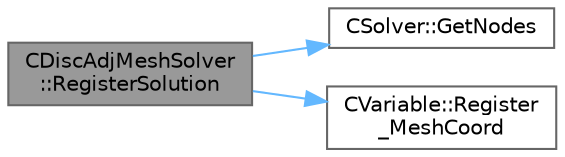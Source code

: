 digraph "CDiscAdjMeshSolver::RegisterSolution"
{
 // LATEX_PDF_SIZE
  bgcolor="transparent";
  edge [fontname=Helvetica,fontsize=10,labelfontname=Helvetica,labelfontsize=10];
  node [fontname=Helvetica,fontsize=10,shape=box,height=0.2,width=0.4];
  rankdir="LR";
  Node1 [id="Node000001",label="CDiscAdjMeshSolver\l::RegisterSolution",height=0.2,width=0.4,color="gray40", fillcolor="grey60", style="filled", fontcolor="black",tooltip="Performs the preprocessing of the AD-based mesh adjoint solver. Registers all necessary variables on ..."];
  Node1 -> Node2 [id="edge1_Node000001_Node000002",color="steelblue1",style="solid",tooltip=" "];
  Node2 [id="Node000002",label="CSolver::GetNodes",height=0.2,width=0.4,color="grey40", fillcolor="white", style="filled",URL="$classCSolver.html#adb28ae3845a6b61cf764a8e9fe4b794e",tooltip="Allow outside access to the nodes of the solver, containing conservatives, primitives,..."];
  Node1 -> Node3 [id="edge2_Node000001_Node000003",color="steelblue1",style="solid",tooltip=" "];
  Node3 [id="Node000003",label="CVariable::Register\l_MeshCoord",height=0.2,width=0.4,color="grey40", fillcolor="white", style="filled",URL="$classCVariable.html#a644356993636cb240d2cfa7f7078f09e",tooltip="A virtual member. Register the reference coordinates of the mesh."];
}
